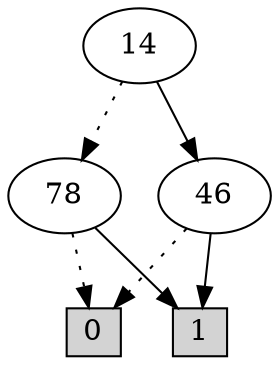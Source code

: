 digraph G {
0 [shape=box, label="0", style=filled, shape=box, height=0.3, width=0.3];
1 [shape=box, label="1", style=filled, shape=box, height=0.3, width=0.3];
1410 [label="14"];
1410 -> 158 [style=dotted];
1410 -> 94 [style=filled];
158 [label="78"];
158 -> 0 [style=dotted];
158 -> 1 [style=filled];
94 [label="46"];
94 -> 0 [style=dotted];
94 -> 1 [style=filled];
}

